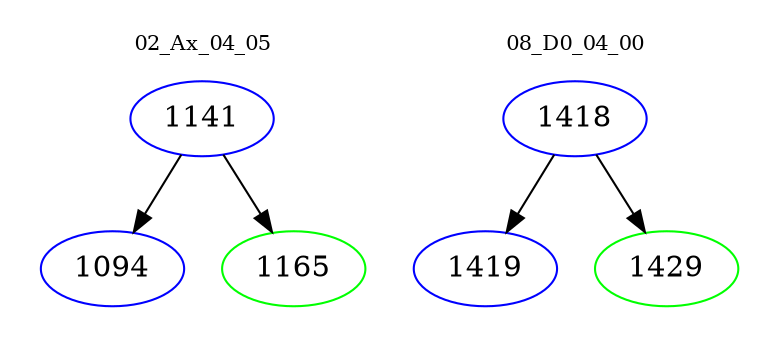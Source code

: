 digraph{
subgraph cluster_0 {
color = white
label = "02_Ax_04_05";
fontsize=10;
T0_1141 [label="1141", color="blue"]
T0_1141 -> T0_1094 [color="black"]
T0_1094 [label="1094", color="blue"]
T0_1141 -> T0_1165 [color="black"]
T0_1165 [label="1165", color="green"]
}
subgraph cluster_1 {
color = white
label = "08_D0_04_00";
fontsize=10;
T1_1418 [label="1418", color="blue"]
T1_1418 -> T1_1419 [color="black"]
T1_1419 [label="1419", color="blue"]
T1_1418 -> T1_1429 [color="black"]
T1_1429 [label="1429", color="green"]
}
}
